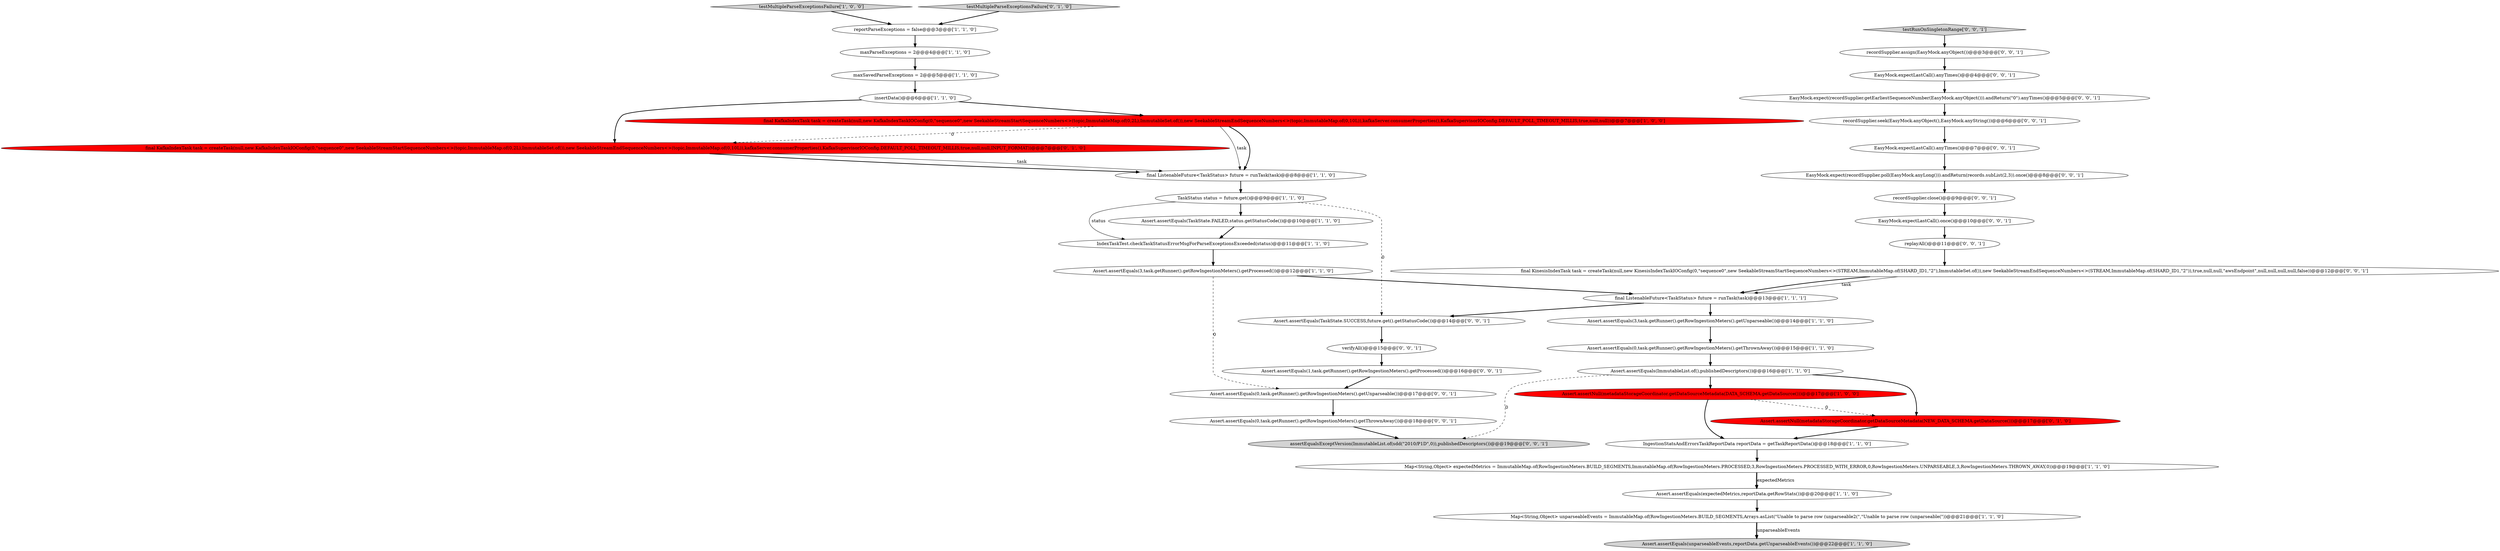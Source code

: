 digraph {
18 [style = filled, label = "final ListenableFuture<TaskStatus> future = runTask(task)@@@13@@@['1', '1', '1']", fillcolor = white, shape = ellipse image = "AAA0AAABBB1BBB"];
11 [style = filled, label = "Assert.assertEquals(3,task.getRunner().getRowIngestionMeters().getUnparseable())@@@14@@@['1', '1', '0']", fillcolor = white, shape = ellipse image = "AAA0AAABBB1BBB"];
5 [style = filled, label = "Assert.assertEquals(3,task.getRunner().getRowIngestionMeters().getProcessed())@@@12@@@['1', '1', '0']", fillcolor = white, shape = ellipse image = "AAA0AAABBB1BBB"];
12 [style = filled, label = "Assert.assertEquals(unparseableEvents,reportData.getUnparseableEvents())@@@22@@@['1', '1', '0']", fillcolor = lightgray, shape = ellipse image = "AAA0AAABBB1BBB"];
19 [style = filled, label = "final ListenableFuture<TaskStatus> future = runTask(task)@@@8@@@['1', '1', '0']", fillcolor = white, shape = ellipse image = "AAA0AAABBB1BBB"];
3 [style = filled, label = "Assert.assertNull(metadataStorageCoordinator.getDataSourceMetadata(DATA_SCHEMA.getDataSource()))@@@17@@@['1', '0', '0']", fillcolor = red, shape = ellipse image = "AAA1AAABBB1BBB"];
40 [style = filled, label = "EasyMock.expect(recordSupplier.poll(EasyMock.anyLong())).andReturn(records.subList(2,3)).once()@@@8@@@['0', '0', '1']", fillcolor = white, shape = ellipse image = "AAA0AAABBB3BBB"];
21 [style = filled, label = "Assert.assertNull(metadataStorageCoordinator.getDataSourceMetadata(NEW_DATA_SCHEMA.getDataSource()))@@@17@@@['0', '1', '0']", fillcolor = red, shape = ellipse image = "AAA1AAABBB2BBB"];
10 [style = filled, label = "IndexTaskTest.checkTaskStatusErrorMsgForParseExceptionsExceeded(status)@@@11@@@['1', '1', '0']", fillcolor = white, shape = ellipse image = "AAA0AAABBB1BBB"];
32 [style = filled, label = "assertEqualsExceptVersion(ImmutableList.of(sdd(\"2010/P1D\",0)),publishedDescriptors())@@@19@@@['0', '0', '1']", fillcolor = lightgray, shape = ellipse image = "AAA0AAABBB3BBB"];
25 [style = filled, label = "recordSupplier.assign(EasyMock.anyObject())@@@3@@@['0', '0', '1']", fillcolor = white, shape = ellipse image = "AAA0AAABBB3BBB"];
27 [style = filled, label = "Assert.assertEquals(0,task.getRunner().getRowIngestionMeters().getThrownAway())@@@18@@@['0', '0', '1']", fillcolor = white, shape = ellipse image = "AAA0AAABBB3BBB"];
17 [style = filled, label = "insertData()@@@6@@@['1', '1', '0']", fillcolor = white, shape = ellipse image = "AAA0AAABBB1BBB"];
37 [style = filled, label = "replayAll()@@@11@@@['0', '0', '1']", fillcolor = white, shape = ellipse image = "AAA0AAABBB3BBB"];
26 [style = filled, label = "Assert.assertEquals(TaskState.SUCCESS,future.get().getStatusCode())@@@14@@@['0', '0', '1']", fillcolor = white, shape = ellipse image = "AAA0AAABBB3BBB"];
0 [style = filled, label = "maxSavedParseExceptions = 2@@@5@@@['1', '1', '0']", fillcolor = white, shape = ellipse image = "AAA0AAABBB1BBB"];
24 [style = filled, label = "EasyMock.expect(recordSupplier.getEarliestSequenceNumber(EasyMock.anyObject())).andReturn(\"0\").anyTimes()@@@5@@@['0', '0', '1']", fillcolor = white, shape = ellipse image = "AAA0AAABBB3BBB"];
15 [style = filled, label = "Assert.assertEquals(expectedMetrics,reportData.getRowStats())@@@20@@@['1', '1', '0']", fillcolor = white, shape = ellipse image = "AAA0AAABBB1BBB"];
34 [style = filled, label = "EasyMock.expectLastCall().once()@@@10@@@['0', '0', '1']", fillcolor = white, shape = ellipse image = "AAA0AAABBB3BBB"];
36 [style = filled, label = "recordSupplier.close()@@@9@@@['0', '0', '1']", fillcolor = white, shape = ellipse image = "AAA0AAABBB3BBB"];
28 [style = filled, label = "testRunOnSingletonRange['0', '0', '1']", fillcolor = lightgray, shape = diamond image = "AAA0AAABBB3BBB"];
2 [style = filled, label = "Map<String,Object> unparseableEvents = ImmutableMap.of(RowIngestionMeters.BUILD_SEGMENTS,Arrays.asList(\"Unable to parse row (unparseable2(\",\"Unable to parse row (unparseable(\"))@@@21@@@['1', '1', '0']", fillcolor = white, shape = ellipse image = "AAA0AAABBB1BBB"];
4 [style = filled, label = "maxParseExceptions = 2@@@4@@@['1', '1', '0']", fillcolor = white, shape = ellipse image = "AAA0AAABBB1BBB"];
13 [style = filled, label = "final KafkaIndexTask task = createTask(null,new KafkaIndexTaskIOConfig(0,\"sequence0\",new SeekableStreamStartSequenceNumbers<>(topic,ImmutableMap.of(0,2L),ImmutableSet.of()),new SeekableStreamEndSequenceNumbers<>(topic,ImmutableMap.of(0,10L)),kafkaServer.consumerProperties(),KafkaSupervisorIOConfig.DEFAULT_POLL_TIMEOUT_MILLIS,true,null,null))@@@7@@@['1', '0', '0']", fillcolor = red, shape = ellipse image = "AAA1AAABBB1BBB"];
1 [style = filled, label = "Map<String,Object> expectedMetrics = ImmutableMap.of(RowIngestionMeters.BUILD_SEGMENTS,ImmutableMap.of(RowIngestionMeters.PROCESSED,3,RowIngestionMeters.PROCESSED_WITH_ERROR,0,RowIngestionMeters.UNPARSEABLE,3,RowIngestionMeters.THROWN_AWAY,0))@@@19@@@['1', '1', '0']", fillcolor = white, shape = ellipse image = "AAA0AAABBB1BBB"];
14 [style = filled, label = "Assert.assertEquals(TaskState.FAILED,status.getStatusCode())@@@10@@@['1', '1', '0']", fillcolor = white, shape = ellipse image = "AAA0AAABBB1BBB"];
33 [style = filled, label = "EasyMock.expectLastCall().anyTimes()@@@7@@@['0', '0', '1']", fillcolor = white, shape = ellipse image = "AAA0AAABBB3BBB"];
38 [style = filled, label = "Assert.assertEquals(0,task.getRunner().getRowIngestionMeters().getUnparseable())@@@17@@@['0', '0', '1']", fillcolor = white, shape = ellipse image = "AAA0AAABBB3BBB"];
16 [style = filled, label = "TaskStatus status = future.get()@@@9@@@['1', '1', '0']", fillcolor = white, shape = ellipse image = "AAA0AAABBB1BBB"];
30 [style = filled, label = "recordSupplier.seek(EasyMock.anyObject(),EasyMock.anyString())@@@6@@@['0', '0', '1']", fillcolor = white, shape = ellipse image = "AAA0AAABBB3BBB"];
39 [style = filled, label = "final KinesisIndexTask task = createTask(null,new KinesisIndexTaskIOConfig(0,\"sequence0\",new SeekableStreamStartSequenceNumbers<>(STREAM,ImmutableMap.of(SHARD_ID1,\"2\"),ImmutableSet.of()),new SeekableStreamEndSequenceNumbers<>(STREAM,ImmutableMap.of(SHARD_ID1,\"2\")),true,null,null,\"awsEndpoint\",null,null,null,null,false))@@@12@@@['0', '0', '1']", fillcolor = white, shape = ellipse image = "AAA0AAABBB3BBB"];
6 [style = filled, label = "testMultipleParseExceptionsFailure['1', '0', '0']", fillcolor = lightgray, shape = diamond image = "AAA0AAABBB1BBB"];
8 [style = filled, label = "Assert.assertEquals(ImmutableList.of(),publishedDescriptors())@@@16@@@['1', '1', '0']", fillcolor = white, shape = ellipse image = "AAA0AAABBB1BBB"];
20 [style = filled, label = "IngestionStatsAndErrorsTaskReportData reportData = getTaskReportData()@@@18@@@['1', '1', '0']", fillcolor = white, shape = ellipse image = "AAA0AAABBB1BBB"];
22 [style = filled, label = "final KafkaIndexTask task = createTask(null,new KafkaIndexTaskIOConfig(0,\"sequence0\",new SeekableStreamStartSequenceNumbers<>(topic,ImmutableMap.of(0,2L),ImmutableSet.of()),new SeekableStreamEndSequenceNumbers<>(topic,ImmutableMap.of(0,10L)),kafkaServer.consumerProperties(),KafkaSupervisorIOConfig.DEFAULT_POLL_TIMEOUT_MILLIS,true,null,null,INPUT_FORMAT))@@@7@@@['0', '1', '0']", fillcolor = red, shape = ellipse image = "AAA1AAABBB2BBB"];
29 [style = filled, label = "EasyMock.expectLastCall().anyTimes()@@@4@@@['0', '0', '1']", fillcolor = white, shape = ellipse image = "AAA0AAABBB3BBB"];
35 [style = filled, label = "Assert.assertEquals(1,task.getRunner().getRowIngestionMeters().getProcessed())@@@16@@@['0', '0', '1']", fillcolor = white, shape = ellipse image = "AAA0AAABBB3BBB"];
9 [style = filled, label = "reportParseExceptions = false@@@3@@@['1', '1', '0']", fillcolor = white, shape = ellipse image = "AAA0AAABBB1BBB"];
23 [style = filled, label = "testMultipleParseExceptionsFailure['0', '1', '0']", fillcolor = lightgray, shape = diamond image = "AAA0AAABBB2BBB"];
31 [style = filled, label = "verifyAll()@@@15@@@['0', '0', '1']", fillcolor = white, shape = ellipse image = "AAA0AAABBB3BBB"];
7 [style = filled, label = "Assert.assertEquals(0,task.getRunner().getRowIngestionMeters().getThrownAway())@@@15@@@['1', '1', '0']", fillcolor = white, shape = ellipse image = "AAA0AAABBB1BBB"];
15->2 [style = bold, label=""];
27->32 [style = bold, label=""];
22->19 [style = solid, label="task"];
30->33 [style = bold, label=""];
22->19 [style = bold, label=""];
3->21 [style = dashed, label="0"];
0->17 [style = bold, label=""];
13->19 [style = solid, label="task"];
1->15 [style = bold, label=""];
9->4 [style = bold, label=""];
18->11 [style = bold, label=""];
8->3 [style = bold, label=""];
18->26 [style = bold, label=""];
8->32 [style = dashed, label="0"];
14->10 [style = bold, label=""];
38->27 [style = bold, label=""];
39->18 [style = solid, label="task"];
5->18 [style = bold, label=""];
20->1 [style = bold, label=""];
25->29 [style = bold, label=""];
17->22 [style = bold, label=""];
7->8 [style = bold, label=""];
16->10 [style = solid, label="status"];
2->12 [style = bold, label=""];
4->0 [style = bold, label=""];
19->16 [style = bold, label=""];
24->30 [style = bold, label=""];
39->18 [style = bold, label=""];
16->26 [style = dashed, label="0"];
13->19 [style = bold, label=""];
3->20 [style = bold, label=""];
26->31 [style = bold, label=""];
1->15 [style = solid, label="expectedMetrics"];
21->20 [style = bold, label=""];
10->5 [style = bold, label=""];
33->40 [style = bold, label=""];
31->35 [style = bold, label=""];
34->37 [style = bold, label=""];
37->39 [style = bold, label=""];
40->36 [style = bold, label=""];
8->21 [style = bold, label=""];
28->25 [style = bold, label=""];
16->14 [style = bold, label=""];
5->38 [style = dashed, label="0"];
17->13 [style = bold, label=""];
35->38 [style = bold, label=""];
6->9 [style = bold, label=""];
29->24 [style = bold, label=""];
23->9 [style = bold, label=""];
13->22 [style = dashed, label="0"];
36->34 [style = bold, label=""];
11->7 [style = bold, label=""];
2->12 [style = solid, label="unparseableEvents"];
}
